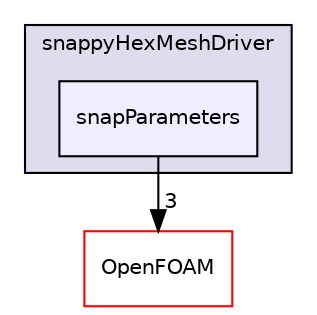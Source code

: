 digraph "src/mesh/snappyHexMesh/snappyHexMeshDriver/snapParameters" {
  bgcolor=transparent;
  compound=true
  node [ fontsize="10", fontname="Helvetica"];
  edge [ labelfontsize="10", labelfontname="Helvetica"];
  subgraph clusterdir_d9970e8864166451edb16d942f904562 {
    graph [ bgcolor="#ddddee", pencolor="black", label="snappyHexMeshDriver" fontname="Helvetica", fontsize="10", URL="dir_d9970e8864166451edb16d942f904562.html"]
  dir_e96ec9bdb802cc6b097c0085089ff14f [shape=box, label="snapParameters", style="filled", fillcolor="#eeeeff", pencolor="black", URL="dir_e96ec9bdb802cc6b097c0085089ff14f.html"];
  }
  dir_c5473ff19b20e6ec4dfe5c310b3778a8 [shape=box label="OpenFOAM" color="red" URL="dir_c5473ff19b20e6ec4dfe5c310b3778a8.html"];
  dir_e96ec9bdb802cc6b097c0085089ff14f->dir_c5473ff19b20e6ec4dfe5c310b3778a8 [headlabel="3", labeldistance=1.5 headhref="dir_001750_001898.html"];
}
